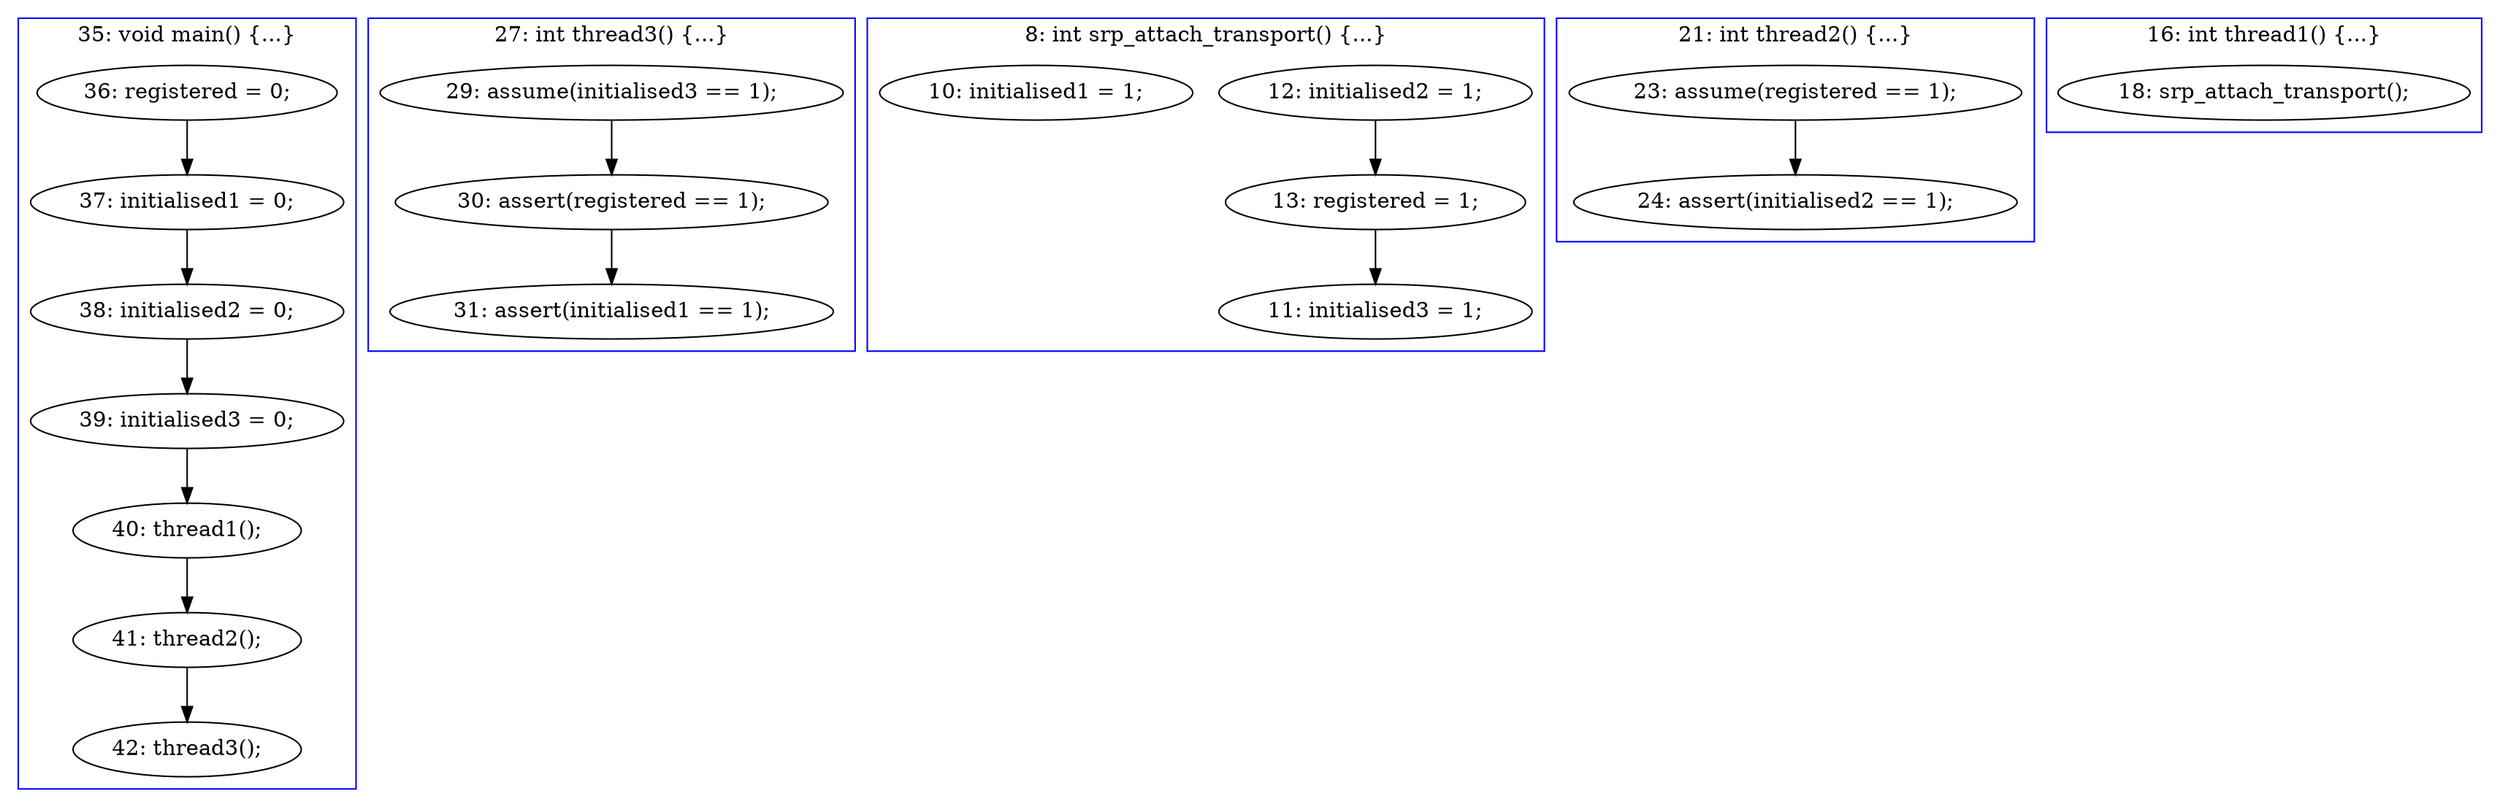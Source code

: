 digraph PartialOrder {
	compound = true
	"36: registered = 0;" -> "37: initialised1 = 0;"
	"38: initialised2 = 0;" -> "39: initialised3 = 0;"
	"29: assume(initialised3 == 1);" -> "30: assert(registered == 1);"
	"39: initialised3 = 0;" -> "40: thread1();"
	"12: initialised2 = 1;" -> "13: registered = 1;"
	"13: registered = 1;" -> "11: initialised3 = 1;"
	"37: initialised1 = 0;" -> "38: initialised2 = 0;"
	"30: assert(registered == 1);" -> "31: assert(initialised1 == 1);"
	"40: thread1();" -> "41: thread2();"
	"41: thread2();" -> "42: thread3();"
	"23: assume(registered == 1);" -> "24: assert(initialised2 == 1);"
	subgraph cluster4 {
		label = "16: int thread1() {...}"
		color = blue
		"18: srp_attach_transport();"  [label = "18: srp_attach_transport();"]
	}
	subgraph cluster1 {
		label = "21: int thread2() {...}"
		color = blue
		"23: assume(registered == 1);"  [label = "23: assume(registered == 1);"]
		"24: assert(initialised2 == 1);"  [label = "24: assert(initialised2 == 1);"]
	}
	subgraph cluster5 {
		label = "8: int srp_attach_transport() {...}"
		color = blue
		"11: initialised3 = 1;"  [label = "11: initialised3 = 1;"]
		"12: initialised2 = 1;"  [label = "12: initialised2 = 1;"]
		"13: registered = 1;"  [label = "13: registered = 1;"]
		"10: initialised1 = 1;"  [label = "10: initialised1 = 1;"]
	}
	subgraph cluster3 {
		label = "35: void main() {...}"
		color = blue
		"39: initialised3 = 0;"  [label = "39: initialised3 = 0;"]
		"41: thread2();"  [label = "41: thread2();"]
		"36: registered = 0;"  [label = "36: registered = 0;"]
		"37: initialised1 = 0;"  [label = "37: initialised1 = 0;"]
		"42: thread3();"  [label = "42: thread3();"]
		"38: initialised2 = 0;"  [label = "38: initialised2 = 0;"]
		"40: thread1();"  [label = "40: thread1();"]
	}
	subgraph cluster2 {
		label = "27: int thread3() {...}"
		color = blue
		"30: assert(registered == 1);"  [label = "30: assert(registered == 1);"]
		"31: assert(initialised1 == 1);"  [label = "31: assert(initialised1 == 1);"]
		"29: assume(initialised3 == 1);"  [label = "29: assume(initialised3 == 1);"]
	}
}
